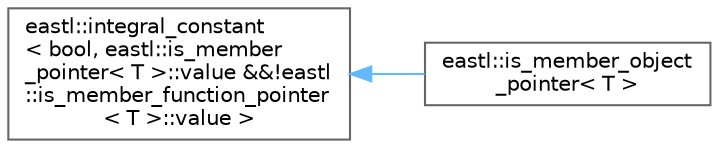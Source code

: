 digraph "类继承关系图"
{
 // LATEX_PDF_SIZE
  bgcolor="transparent";
  edge [fontname=Helvetica,fontsize=10,labelfontname=Helvetica,labelfontsize=10];
  node [fontname=Helvetica,fontsize=10,shape=box,height=0.2,width=0.4];
  rankdir="LR";
  Node0 [id="Node000000",label="eastl::integral_constant\l\< bool, eastl::is_member\l_pointer\< T \>::value &&!eastl\l::is_member_function_pointer\l\< T \>::value \>",height=0.2,width=0.4,color="grey40", fillcolor="white", style="filled",URL="$structeastl_1_1integral__constant.html",tooltip=" "];
  Node0 -> Node1 [id="edge761_Node000000_Node000001",dir="back",color="steelblue1",style="solid",tooltip=" "];
  Node1 [id="Node000001",label="eastl::is_member_object\l_pointer\< T \>",height=0.2,width=0.4,color="grey40", fillcolor="white", style="filled",URL="$structeastl_1_1is__member__object__pointer.html",tooltip=" "];
}
